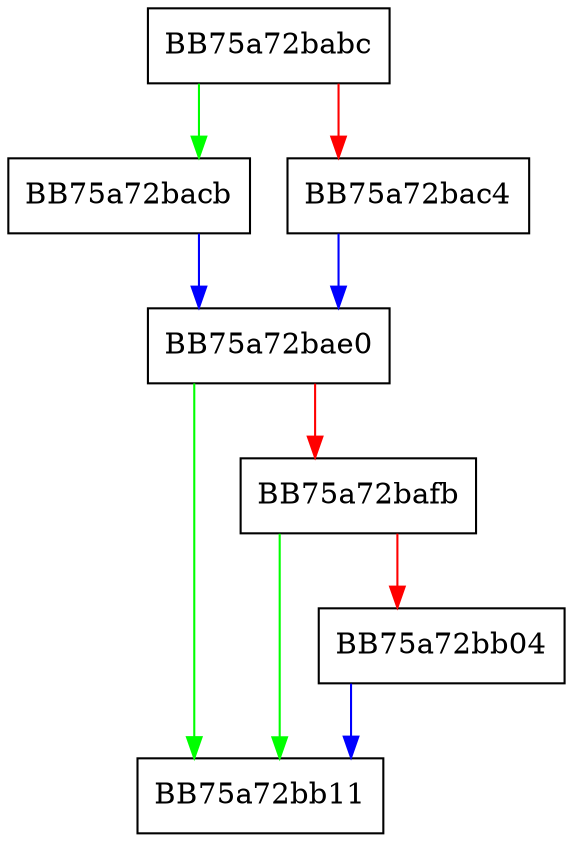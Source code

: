 digraph reserve {
  node [shape="box"];
  graph [splines=ortho];
  BB75a72babc -> BB75a72bacb [color="green"];
  BB75a72babc -> BB75a72bac4 [color="red"];
  BB75a72bac4 -> BB75a72bae0 [color="blue"];
  BB75a72bacb -> BB75a72bae0 [color="blue"];
  BB75a72bae0 -> BB75a72bb11 [color="green"];
  BB75a72bae0 -> BB75a72bafb [color="red"];
  BB75a72bafb -> BB75a72bb11 [color="green"];
  BB75a72bafb -> BB75a72bb04 [color="red"];
  BB75a72bb04 -> BB75a72bb11 [color="blue"];
}